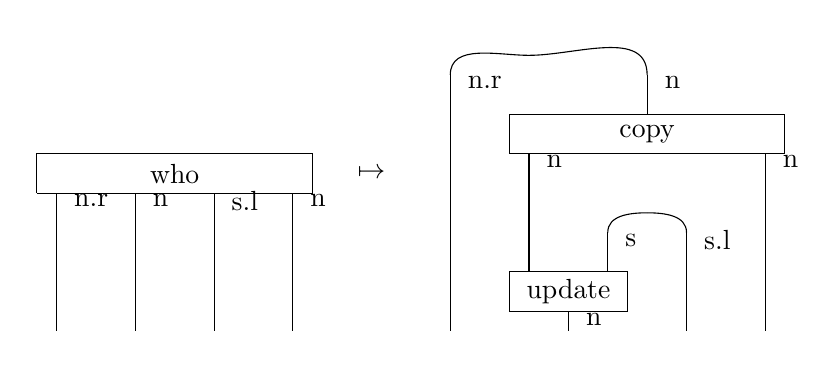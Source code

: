 \begin{tikzpicture}[baseline=(0.base)]
\begin{pgfonlayer}{nodelayer}
\node (0) at (0, 2.0) {};
\node [] (1) at (0.0, 1.75) {};
\node [] (2) at (0.0, 0.0) {};
\node [right] (3) at (0.1, 1.65) {n.r};
\node [] (4) at (1.0, 1.75) {};
\node [] (5) at (1.0, 0.0) {};
\node [right] (6) at (1.1, 1.65) {n};
\node [] (7) at (2.0, 1.75) {};
\node [] (8) at (2.0, 0.0) {};
\node [right] (9) at (2.1, 1.65) {s.l};
\node [] (10) at (3.0, 1.75) {};
\node [] (11) at (3.0, 0.0) {};
\node [right] (12) at (3.1, 1.65) {n};
\node [] (13) at (-0.25, 1.75) {};
\node [] (14) at (3.25, 1.75) {};
\node [] (15) at (3.25, 2.25) {};
\node [] (16) at (-0.25, 2.25) {};
\node [] (17) at (1.5, 2.0) {who};
\node [] (18) at (4.0, 2.0) {$\mapsto$};
\node [] (19) at (6.0, 3.5) {};
\node [] (20) at (5.0, 3.25) {};
\node [] (21) at (7.5, 3.25) {};
\node [] (22) at (5.0, 0.0) {};
\node [right] (23) at (5.1, 3.15) {n.r};
\node [] (24) at (7.5, 2.75) {};
\node [right] (25) at (7.6, 3.15) {n};
\node [] (26) at (6.0, 2.25) {};
\node [] (27) at (6.0, 0.75) {};
\node [right] (28) at (6.1, 2.15) {n};
\node [] (29) at (9.0, 2.25) {};
\node [] (30) at (9.0, 0.0) {};
\node [right] (31) at (9.1, 2.15) {n};
\node [] (32) at (7.5, 1.5) {};
\node [] (33) at (7.0, 1.25) {};
\node [] (34) at (8.0, 1.25) {};
\node [] (35) at (7.0, 0.75) {};
\node [right] (36) at (7.1, 1.15) {s};
\node [] (37) at (8.0, 0.0) {};
\node [right] (38) at (8.1, 1.15) {s.l};
\node [] (39) at (6.5, 0.25) {};
\node [] (40) at (6.5, 0.0) {};
\node [right] (41) at (6.6, 0.15) {n};
\node [] (42) at (5.75, 2.25) {};
\node [] (43) at (9.25, 2.25) {};
\node [] (44) at (9.25, 2.75) {};
\node [] (45) at (5.75, 2.75) {};
\node [] (46) at (7.5, 2.5) {copy};
\node [] (47) at (5.75, 0.25) {};
\node [] (48) at (7.25, 0.25) {};
\node [] (49) at (7.25, 0.75) {};
\node [] (50) at (5.75, 0.75) {};
\node [] (51) at (6.5, 0.5) {update};
\end{pgfonlayer}
\begin{pgfonlayer}{edgelayer}
\draw [in=90, out=-90] (1.center) to (2.center);
\draw [in=90, out=-90] (4.center) to (5.center);
\draw [in=90, out=-90] (7.center) to (8.center);
\draw [in=90, out=-90] (10.center) to (11.center);
\draw [] (13.center) to (14.center) to (15.center) to (16.center) to (13.center);
\draw [in=90, out=180] (19.center) to (20.center);
\draw [in=90, out=0] (19.center) to (21.center);
\draw [in=90, out=-90] (20.center) to (22.center);
\draw [in=90, out=-90] (21.center) to (24.center);
\draw [in=90, out=-90] (26.center) to (27.center);
\draw [in=90, out=-90] (29.center) to (30.center);
\draw [in=90, out=180] (32.center) to (33.center);
\draw [in=90, out=0] (32.center) to (34.center);
\draw [in=90, out=-90] (33.center) to (35.center);
\draw [in=90, out=-90] (34.center) to (37.center);
\draw [in=90, out=-90] (39.center) to (40.center);
\draw [] (42.center) to (43.center) to (44.center) to (45.center) to (42.center);
\draw [] (47.center) to (48.center) to (49.center) to (50.center) to (47.center);
\end{pgfonlayer}
\end{tikzpicture}
